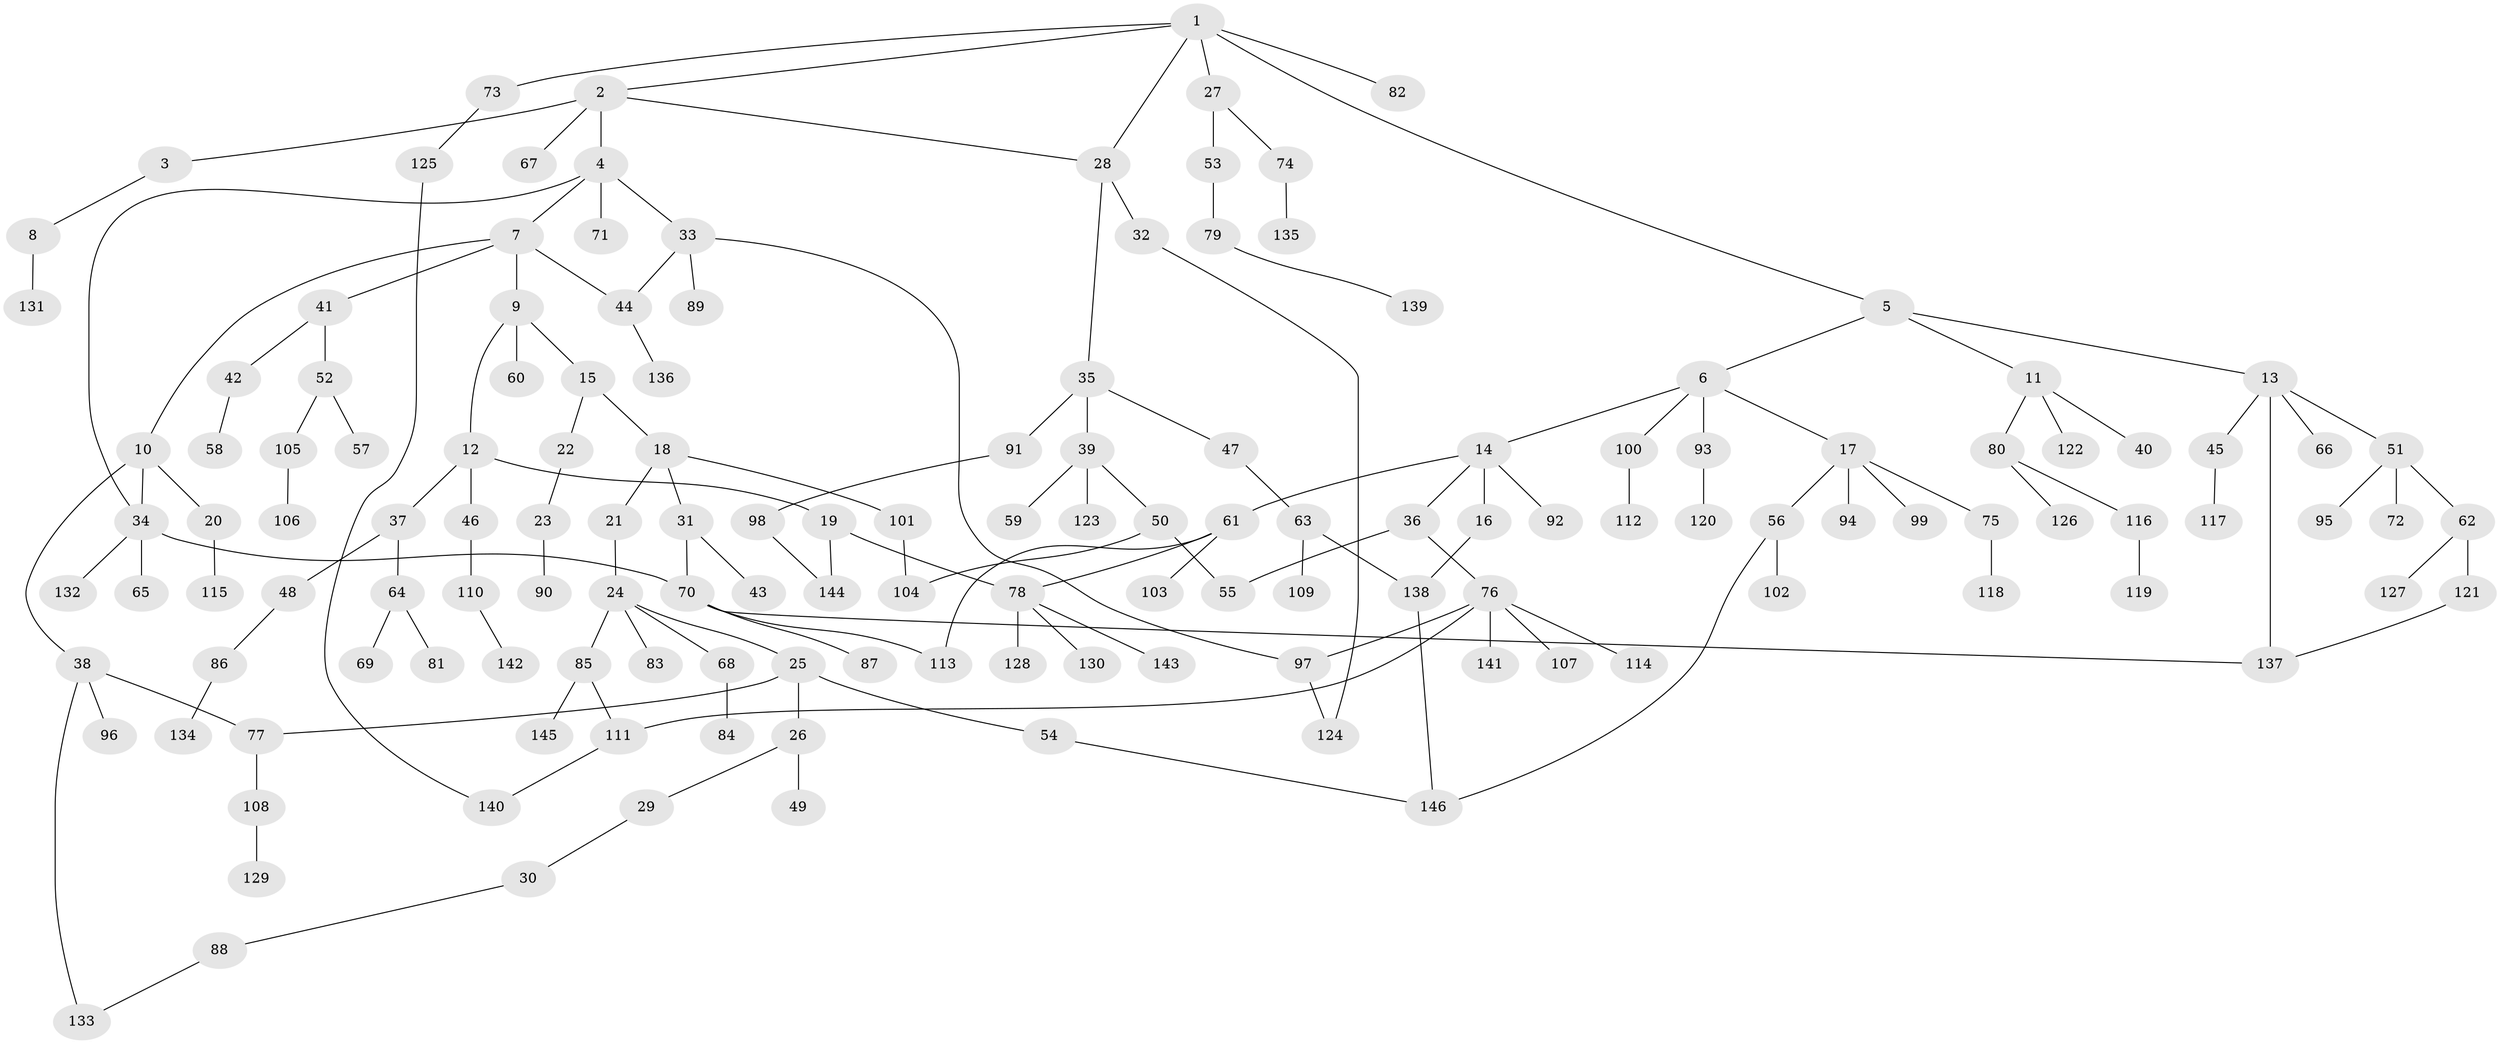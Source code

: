 // coarse degree distribution, {5: 0.05319148936170213, 8: 0.010638297872340425, 2: 0.2127659574468085, 7: 0.02127659574468085, 1: 0.39361702127659576, 3: 0.1702127659574468, 4: 0.1276595744680851, 6: 0.010638297872340425}
// Generated by graph-tools (version 1.1) at 2025/51/02/27/25 19:51:36]
// undirected, 146 vertices, 165 edges
graph export_dot {
graph [start="1"]
  node [color=gray90,style=filled];
  1;
  2;
  3;
  4;
  5;
  6;
  7;
  8;
  9;
  10;
  11;
  12;
  13;
  14;
  15;
  16;
  17;
  18;
  19;
  20;
  21;
  22;
  23;
  24;
  25;
  26;
  27;
  28;
  29;
  30;
  31;
  32;
  33;
  34;
  35;
  36;
  37;
  38;
  39;
  40;
  41;
  42;
  43;
  44;
  45;
  46;
  47;
  48;
  49;
  50;
  51;
  52;
  53;
  54;
  55;
  56;
  57;
  58;
  59;
  60;
  61;
  62;
  63;
  64;
  65;
  66;
  67;
  68;
  69;
  70;
  71;
  72;
  73;
  74;
  75;
  76;
  77;
  78;
  79;
  80;
  81;
  82;
  83;
  84;
  85;
  86;
  87;
  88;
  89;
  90;
  91;
  92;
  93;
  94;
  95;
  96;
  97;
  98;
  99;
  100;
  101;
  102;
  103;
  104;
  105;
  106;
  107;
  108;
  109;
  110;
  111;
  112;
  113;
  114;
  115;
  116;
  117;
  118;
  119;
  120;
  121;
  122;
  123;
  124;
  125;
  126;
  127;
  128;
  129;
  130;
  131;
  132;
  133;
  134;
  135;
  136;
  137;
  138;
  139;
  140;
  141;
  142;
  143;
  144;
  145;
  146;
  1 -- 2;
  1 -- 5;
  1 -- 27;
  1 -- 28;
  1 -- 73;
  1 -- 82;
  2 -- 3;
  2 -- 4;
  2 -- 67;
  2 -- 28;
  3 -- 8;
  4 -- 7;
  4 -- 33;
  4 -- 71;
  4 -- 34;
  5 -- 6;
  5 -- 11;
  5 -- 13;
  6 -- 14;
  6 -- 17;
  6 -- 93;
  6 -- 100;
  7 -- 9;
  7 -- 10;
  7 -- 41;
  7 -- 44;
  8 -- 131;
  9 -- 12;
  9 -- 15;
  9 -- 60;
  10 -- 20;
  10 -- 34;
  10 -- 38;
  11 -- 40;
  11 -- 80;
  11 -- 122;
  12 -- 19;
  12 -- 37;
  12 -- 46;
  13 -- 45;
  13 -- 51;
  13 -- 66;
  13 -- 137;
  14 -- 16;
  14 -- 36;
  14 -- 61;
  14 -- 92;
  15 -- 18;
  15 -- 22;
  16 -- 138;
  17 -- 56;
  17 -- 75;
  17 -- 94;
  17 -- 99;
  18 -- 21;
  18 -- 31;
  18 -- 101;
  19 -- 144;
  19 -- 78;
  20 -- 115;
  21 -- 24;
  22 -- 23;
  23 -- 90;
  24 -- 25;
  24 -- 68;
  24 -- 83;
  24 -- 85;
  25 -- 26;
  25 -- 54;
  25 -- 77;
  26 -- 29;
  26 -- 49;
  27 -- 53;
  27 -- 74;
  28 -- 32;
  28 -- 35;
  29 -- 30;
  30 -- 88;
  31 -- 43;
  31 -- 70;
  32 -- 124;
  33 -- 89;
  33 -- 97;
  33 -- 44;
  34 -- 65;
  34 -- 132;
  34 -- 70;
  35 -- 39;
  35 -- 47;
  35 -- 91;
  36 -- 55;
  36 -- 76;
  37 -- 48;
  37 -- 64;
  38 -- 77;
  38 -- 96;
  38 -- 133;
  39 -- 50;
  39 -- 59;
  39 -- 123;
  41 -- 42;
  41 -- 52;
  42 -- 58;
  44 -- 136;
  45 -- 117;
  46 -- 110;
  47 -- 63;
  48 -- 86;
  50 -- 55;
  50 -- 104;
  51 -- 62;
  51 -- 72;
  51 -- 95;
  52 -- 57;
  52 -- 105;
  53 -- 79;
  54 -- 146;
  56 -- 102;
  56 -- 146;
  61 -- 78;
  61 -- 103;
  61 -- 113;
  62 -- 121;
  62 -- 127;
  63 -- 109;
  63 -- 138;
  64 -- 69;
  64 -- 81;
  68 -- 84;
  70 -- 87;
  70 -- 113;
  70 -- 137;
  73 -- 125;
  74 -- 135;
  75 -- 118;
  76 -- 97;
  76 -- 107;
  76 -- 114;
  76 -- 141;
  76 -- 111;
  77 -- 108;
  78 -- 128;
  78 -- 130;
  78 -- 143;
  79 -- 139;
  80 -- 116;
  80 -- 126;
  85 -- 111;
  85 -- 145;
  86 -- 134;
  88 -- 133;
  91 -- 98;
  93 -- 120;
  97 -- 124;
  98 -- 144;
  100 -- 112;
  101 -- 104;
  105 -- 106;
  108 -- 129;
  110 -- 142;
  111 -- 140;
  116 -- 119;
  121 -- 137;
  125 -- 140;
  138 -- 146;
}
